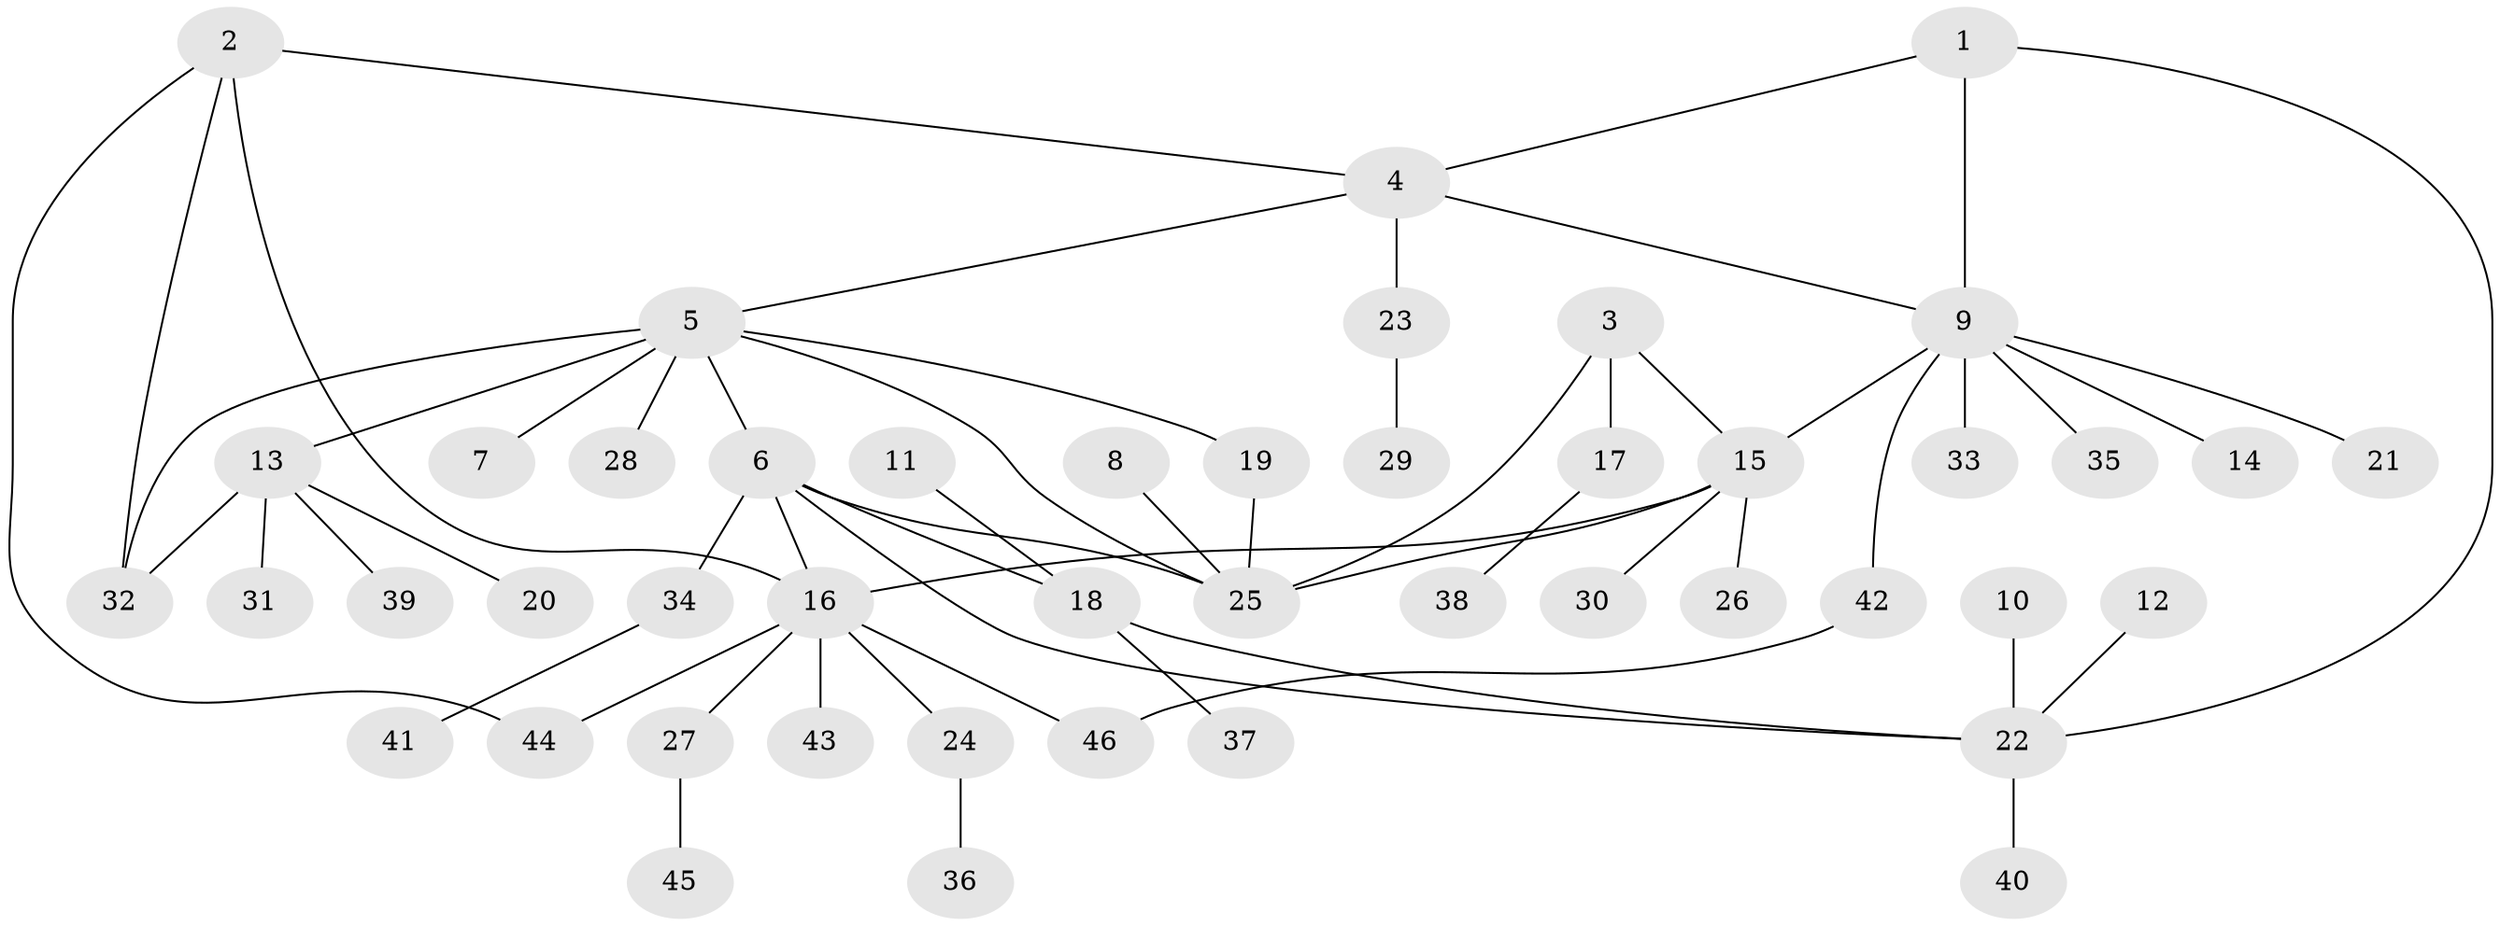 // original degree distribution, {3: 0.06153846153846154, 9: 0.046153846153846156, 6: 0.03076923076923077, 4: 0.03076923076923077, 7: 0.06153846153846154, 5: 0.015384615384615385, 1: 0.5538461538461539, 2: 0.2}
// Generated by graph-tools (version 1.1) at 2025/37/03/04/25 23:37:32]
// undirected, 46 vertices, 58 edges
graph export_dot {
  node [color=gray90,style=filled];
  1;
  2;
  3;
  4;
  5;
  6;
  7;
  8;
  9;
  10;
  11;
  12;
  13;
  14;
  15;
  16;
  17;
  18;
  19;
  20;
  21;
  22;
  23;
  24;
  25;
  26;
  27;
  28;
  29;
  30;
  31;
  32;
  33;
  34;
  35;
  36;
  37;
  38;
  39;
  40;
  41;
  42;
  43;
  44;
  45;
  46;
  1 -- 4 [weight=1.0];
  1 -- 9 [weight=1.0];
  1 -- 22 [weight=1.0];
  2 -- 4 [weight=1.0];
  2 -- 16 [weight=1.0];
  2 -- 32 [weight=1.0];
  2 -- 44 [weight=1.0];
  3 -- 15 [weight=1.0];
  3 -- 17 [weight=1.0];
  3 -- 25 [weight=1.0];
  4 -- 5 [weight=1.0];
  4 -- 9 [weight=1.0];
  4 -- 23 [weight=1.0];
  5 -- 6 [weight=1.0];
  5 -- 7 [weight=1.0];
  5 -- 13 [weight=1.0];
  5 -- 19 [weight=1.0];
  5 -- 25 [weight=1.0];
  5 -- 28 [weight=1.0];
  5 -- 32 [weight=1.0];
  6 -- 16 [weight=1.0];
  6 -- 18 [weight=1.0];
  6 -- 22 [weight=1.0];
  6 -- 25 [weight=1.0];
  6 -- 34 [weight=1.0];
  8 -- 25 [weight=1.0];
  9 -- 14 [weight=1.0];
  9 -- 15 [weight=1.0];
  9 -- 21 [weight=1.0];
  9 -- 33 [weight=1.0];
  9 -- 35 [weight=1.0];
  9 -- 42 [weight=1.0];
  10 -- 22 [weight=1.0];
  11 -- 18 [weight=1.0];
  12 -- 22 [weight=1.0];
  13 -- 20 [weight=1.0];
  13 -- 31 [weight=1.0];
  13 -- 32 [weight=1.0];
  13 -- 39 [weight=1.0];
  15 -- 16 [weight=1.0];
  15 -- 25 [weight=1.0];
  15 -- 26 [weight=1.0];
  15 -- 30 [weight=1.0];
  16 -- 24 [weight=1.0];
  16 -- 27 [weight=1.0];
  16 -- 43 [weight=1.0];
  16 -- 44 [weight=1.0];
  16 -- 46 [weight=1.0];
  17 -- 38 [weight=1.0];
  18 -- 22 [weight=1.0];
  18 -- 37 [weight=1.0];
  19 -- 25 [weight=1.0];
  22 -- 40 [weight=1.0];
  23 -- 29 [weight=1.0];
  24 -- 36 [weight=1.0];
  27 -- 45 [weight=1.0];
  34 -- 41 [weight=1.0];
  42 -- 46 [weight=1.0];
}
